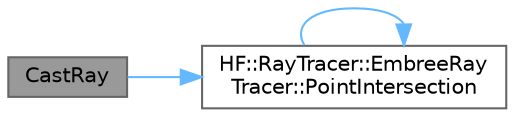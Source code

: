 digraph "CastRay"
{
 // LATEX_PDF_SIZE
  bgcolor="transparent";
  edge [fontname=Helvetica,fontsize=10,labelfontname=Helvetica,labelfontsize=10];
  node [fontname=Helvetica,fontsize=10,shape=box,height=0.2,width=0.4];
  rankdir="LR";
  Node1 [label="CastRay",height=0.2,width=0.4,color="gray40", fillcolor="grey60", style="filled", fontcolor="black",tooltip="Cast a single ray from the raytracer and receive a point in return."];
  Node1 -> Node2 [color="steelblue1",style="solid"];
  Node2 [label="HF::RayTracer::EmbreeRay\lTracer::PointIntersection",height=0.2,width=0.4,color="grey40", fillcolor="white", style="filled",URL="$a01411.html#aa8424b274c7c5d0598ff13b49ac8c8d2",tooltip="Cast a ray and overwrite the origin with the hitpoint if it intersects any geometry."];
  Node2 -> Node2 [color="steelblue1",style="solid"];
}
